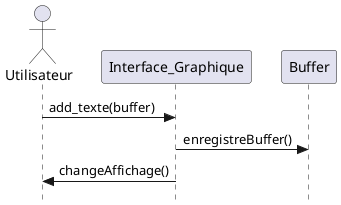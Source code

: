 @startuml VueComportementale
skinparam Style strictuml
actor Utilisateur


Utilisateur -> Interface_Graphique : add_texte(buffer)


Interface_Graphique -> Buffer  : enregistreBuffer()
Interface_Graphique -> Utilisateur : changeAffichage()


@enduml
